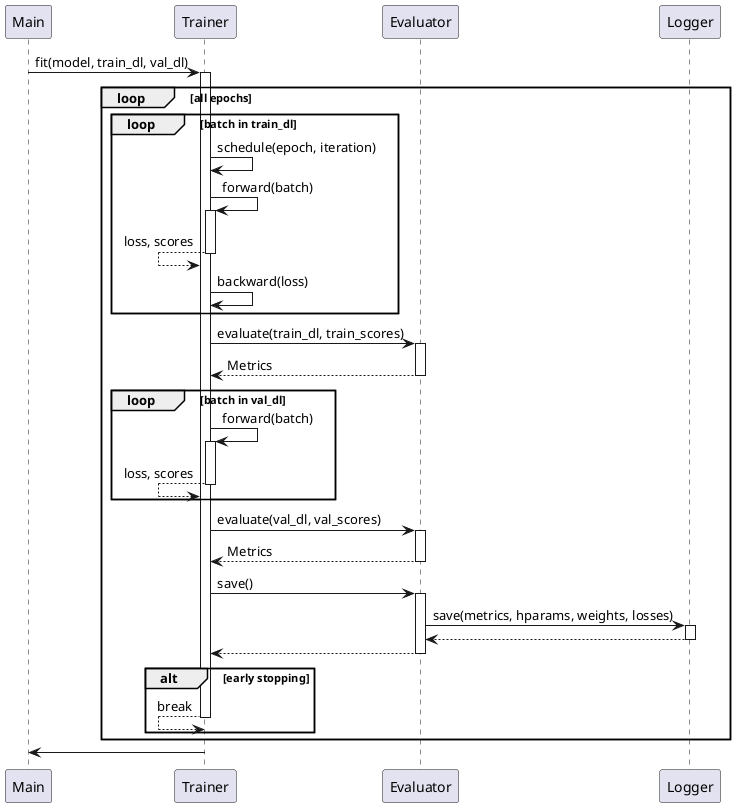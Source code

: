 @startuml
participant Main

Main -> Trainer: fit(model, train_dl, val_dl)
activate Trainer

loop all epochs

    loop batch in train_dl
        Trainer -> Trainer : schedule(epoch, iteration)

        Trainer -> Trainer: forward(batch)
        activate Trainer
        Trainer <-- Trainer: loss, scores
        deactivate Trainer

        Trainer -> Trainer: backward(loss)

    end
    Trainer -> "Evaluator": evaluate(train_dl, train_scores)
    activate "Evaluator"
    Trainer <-- "Evaluator": Metrics
    deactivate "Evaluator"

    loop batch in val_dl
        Trainer -> Trainer: forward(batch)
        activate Trainer
        Trainer <-- Trainer: loss, scores
        deactivate Trainer
    end
    Trainer -> "Evaluator": evaluate(val_dl, val_scores)
    activate "Evaluator"
    Trainer <-- "Evaluator": Metrics
    deactivate "Evaluator"

    Trainer -> Evaluator : save()
    activate Evaluator
    Evaluator -> Logger: save(metrics, hparams, weights, losses)
    activate Logger
    Evaluator <-- Logger
    deactivate Logger
    Trainer <-- Evaluator
    deactivate Evaluator

    alt early stopping
        Trainer <-- Trainer: break
        deactivate Trainer
    end

    deactivate Trainer

end



Trainer -> Main:
deactivate Trainer

@enduml
